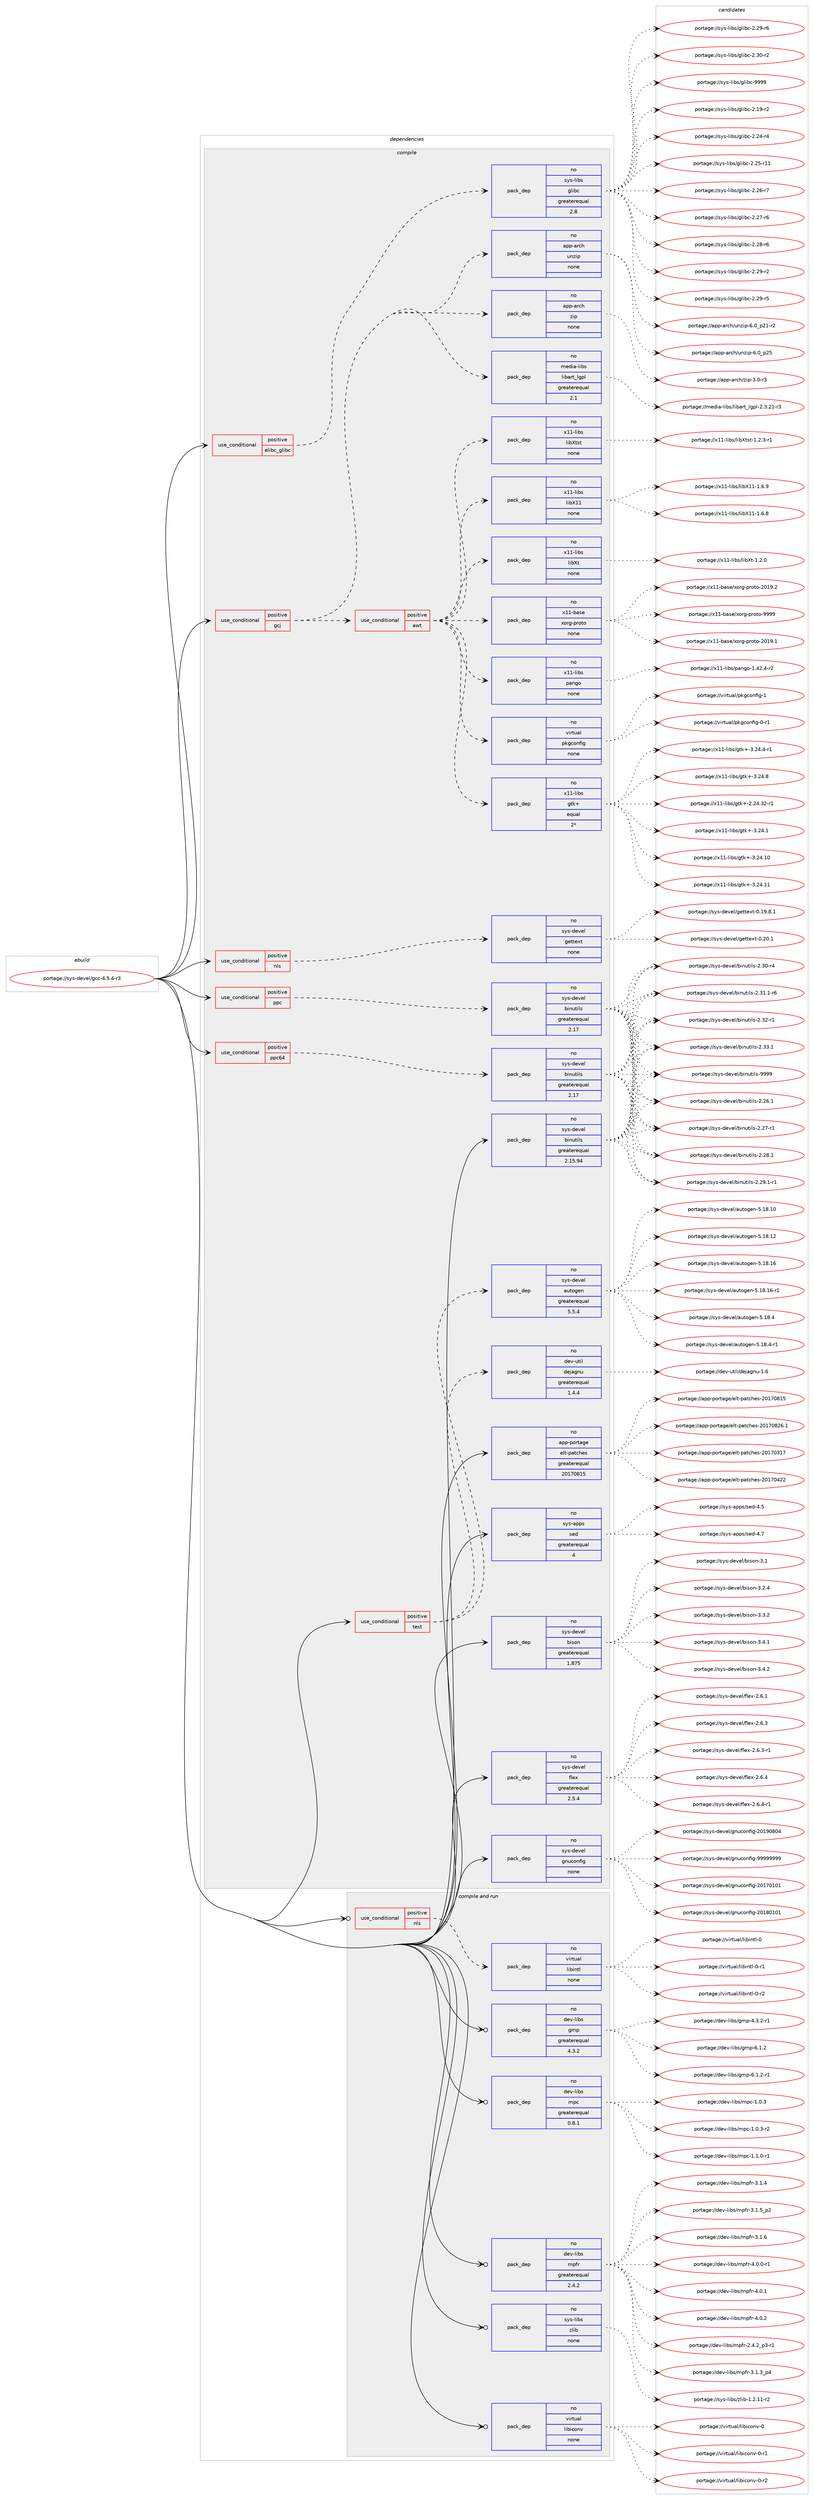 digraph prolog {

# *************
# Graph options
# *************

newrank=true;
concentrate=true;
compound=true;
graph [rankdir=LR,fontname=Helvetica,fontsize=10,ranksep=1.5];#, ranksep=2.5, nodesep=0.2];
edge  [arrowhead=vee];
node  [fontname=Helvetica,fontsize=10];

# **********
# The ebuild
# **********

subgraph cluster_leftcol {
color=gray;
rank=same;
label=<<i>ebuild</i>>;
id [label="portage://sys-devel/gcc-4.5.4-r3", color=red, width=4, href="../sys-devel/gcc-4.5.4-r3.svg"];
}

# ****************
# The dependencies
# ****************

subgraph cluster_midcol {
color=gray;
label=<<i>dependencies</i>>;
subgraph cluster_compile {
fillcolor="#eeeeee";
style=filled;
label=<<i>compile</i>>;
subgraph cond102322 {
dependency422430 [label=<<TABLE BORDER="0" CELLBORDER="1" CELLSPACING="0" CELLPADDING="4"><TR><TD ROWSPAN="3" CELLPADDING="10">use_conditional</TD></TR><TR><TD>positive</TD></TR><TR><TD>elibc_glibc</TD></TR></TABLE>>, shape=none, color=red];
subgraph pack313056 {
dependency422431 [label=<<TABLE BORDER="0" CELLBORDER="1" CELLSPACING="0" CELLPADDING="4" WIDTH="220"><TR><TD ROWSPAN="6" CELLPADDING="30">pack_dep</TD></TR><TR><TD WIDTH="110">no</TD></TR><TR><TD>sys-libs</TD></TR><TR><TD>glibc</TD></TR><TR><TD>greaterequal</TD></TR><TR><TD>2.8</TD></TR></TABLE>>, shape=none, color=blue];
}
dependency422430:e -> dependency422431:w [weight=20,style="dashed",arrowhead="vee"];
}
id:e -> dependency422430:w [weight=20,style="solid",arrowhead="vee"];
subgraph cond102323 {
dependency422432 [label=<<TABLE BORDER="0" CELLBORDER="1" CELLSPACING="0" CELLPADDING="4"><TR><TD ROWSPAN="3" CELLPADDING="10">use_conditional</TD></TR><TR><TD>positive</TD></TR><TR><TD>gcj</TD></TR></TABLE>>, shape=none, color=red];
subgraph cond102324 {
dependency422433 [label=<<TABLE BORDER="0" CELLBORDER="1" CELLSPACING="0" CELLPADDING="4"><TR><TD ROWSPAN="3" CELLPADDING="10">use_conditional</TD></TR><TR><TD>positive</TD></TR><TR><TD>awt</TD></TR></TABLE>>, shape=none, color=red];
subgraph pack313057 {
dependency422434 [label=<<TABLE BORDER="0" CELLBORDER="1" CELLSPACING="0" CELLPADDING="4" WIDTH="220"><TR><TD ROWSPAN="6" CELLPADDING="30">pack_dep</TD></TR><TR><TD WIDTH="110">no</TD></TR><TR><TD>x11-base</TD></TR><TR><TD>xorg-proto</TD></TR><TR><TD>none</TD></TR><TR><TD></TD></TR></TABLE>>, shape=none, color=blue];
}
dependency422433:e -> dependency422434:w [weight=20,style="dashed",arrowhead="vee"];
subgraph pack313058 {
dependency422435 [label=<<TABLE BORDER="0" CELLBORDER="1" CELLSPACING="0" CELLPADDING="4" WIDTH="220"><TR><TD ROWSPAN="6" CELLPADDING="30">pack_dep</TD></TR><TR><TD WIDTH="110">no</TD></TR><TR><TD>x11-libs</TD></TR><TR><TD>libXt</TD></TR><TR><TD>none</TD></TR><TR><TD></TD></TR></TABLE>>, shape=none, color=blue];
}
dependency422433:e -> dependency422435:w [weight=20,style="dashed",arrowhead="vee"];
subgraph pack313059 {
dependency422436 [label=<<TABLE BORDER="0" CELLBORDER="1" CELLSPACING="0" CELLPADDING="4" WIDTH="220"><TR><TD ROWSPAN="6" CELLPADDING="30">pack_dep</TD></TR><TR><TD WIDTH="110">no</TD></TR><TR><TD>x11-libs</TD></TR><TR><TD>libX11</TD></TR><TR><TD>none</TD></TR><TR><TD></TD></TR></TABLE>>, shape=none, color=blue];
}
dependency422433:e -> dependency422436:w [weight=20,style="dashed",arrowhead="vee"];
subgraph pack313060 {
dependency422437 [label=<<TABLE BORDER="0" CELLBORDER="1" CELLSPACING="0" CELLPADDING="4" WIDTH="220"><TR><TD ROWSPAN="6" CELLPADDING="30">pack_dep</TD></TR><TR><TD WIDTH="110">no</TD></TR><TR><TD>x11-libs</TD></TR><TR><TD>libXtst</TD></TR><TR><TD>none</TD></TR><TR><TD></TD></TR></TABLE>>, shape=none, color=blue];
}
dependency422433:e -> dependency422437:w [weight=20,style="dashed",arrowhead="vee"];
subgraph pack313061 {
dependency422438 [label=<<TABLE BORDER="0" CELLBORDER="1" CELLSPACING="0" CELLPADDING="4" WIDTH="220"><TR><TD ROWSPAN="6" CELLPADDING="30">pack_dep</TD></TR><TR><TD WIDTH="110">no</TD></TR><TR><TD>x11-libs</TD></TR><TR><TD>gtk+</TD></TR><TR><TD>equal</TD></TR><TR><TD>2*</TD></TR></TABLE>>, shape=none, color=blue];
}
dependency422433:e -> dependency422438:w [weight=20,style="dashed",arrowhead="vee"];
subgraph pack313062 {
dependency422439 [label=<<TABLE BORDER="0" CELLBORDER="1" CELLSPACING="0" CELLPADDING="4" WIDTH="220"><TR><TD ROWSPAN="6" CELLPADDING="30">pack_dep</TD></TR><TR><TD WIDTH="110">no</TD></TR><TR><TD>virtual</TD></TR><TR><TD>pkgconfig</TD></TR><TR><TD>none</TD></TR><TR><TD></TD></TR></TABLE>>, shape=none, color=blue];
}
dependency422433:e -> dependency422439:w [weight=20,style="dashed",arrowhead="vee"];
subgraph pack313063 {
dependency422440 [label=<<TABLE BORDER="0" CELLBORDER="1" CELLSPACING="0" CELLPADDING="4" WIDTH="220"><TR><TD ROWSPAN="6" CELLPADDING="30">pack_dep</TD></TR><TR><TD WIDTH="110">no</TD></TR><TR><TD>x11-libs</TD></TR><TR><TD>pango</TD></TR><TR><TD>none</TD></TR><TR><TD></TD></TR></TABLE>>, shape=none, color=blue];
}
dependency422433:e -> dependency422440:w [weight=20,style="dashed",arrowhead="vee"];
}
dependency422432:e -> dependency422433:w [weight=20,style="dashed",arrowhead="vee"];
subgraph pack313064 {
dependency422441 [label=<<TABLE BORDER="0" CELLBORDER="1" CELLSPACING="0" CELLPADDING="4" WIDTH="220"><TR><TD ROWSPAN="6" CELLPADDING="30">pack_dep</TD></TR><TR><TD WIDTH="110">no</TD></TR><TR><TD>media-libs</TD></TR><TR><TD>libart_lgpl</TD></TR><TR><TD>greaterequal</TD></TR><TR><TD>2.1</TD></TR></TABLE>>, shape=none, color=blue];
}
dependency422432:e -> dependency422441:w [weight=20,style="dashed",arrowhead="vee"];
subgraph pack313065 {
dependency422442 [label=<<TABLE BORDER="0" CELLBORDER="1" CELLSPACING="0" CELLPADDING="4" WIDTH="220"><TR><TD ROWSPAN="6" CELLPADDING="30">pack_dep</TD></TR><TR><TD WIDTH="110">no</TD></TR><TR><TD>app-arch</TD></TR><TR><TD>zip</TD></TR><TR><TD>none</TD></TR><TR><TD></TD></TR></TABLE>>, shape=none, color=blue];
}
dependency422432:e -> dependency422442:w [weight=20,style="dashed",arrowhead="vee"];
subgraph pack313066 {
dependency422443 [label=<<TABLE BORDER="0" CELLBORDER="1" CELLSPACING="0" CELLPADDING="4" WIDTH="220"><TR><TD ROWSPAN="6" CELLPADDING="30">pack_dep</TD></TR><TR><TD WIDTH="110">no</TD></TR><TR><TD>app-arch</TD></TR><TR><TD>unzip</TD></TR><TR><TD>none</TD></TR><TR><TD></TD></TR></TABLE>>, shape=none, color=blue];
}
dependency422432:e -> dependency422443:w [weight=20,style="dashed",arrowhead="vee"];
}
id:e -> dependency422432:w [weight=20,style="solid",arrowhead="vee"];
subgraph cond102325 {
dependency422444 [label=<<TABLE BORDER="0" CELLBORDER="1" CELLSPACING="0" CELLPADDING="4"><TR><TD ROWSPAN="3" CELLPADDING="10">use_conditional</TD></TR><TR><TD>positive</TD></TR><TR><TD>nls</TD></TR></TABLE>>, shape=none, color=red];
subgraph pack313067 {
dependency422445 [label=<<TABLE BORDER="0" CELLBORDER="1" CELLSPACING="0" CELLPADDING="4" WIDTH="220"><TR><TD ROWSPAN="6" CELLPADDING="30">pack_dep</TD></TR><TR><TD WIDTH="110">no</TD></TR><TR><TD>sys-devel</TD></TR><TR><TD>gettext</TD></TR><TR><TD>none</TD></TR><TR><TD></TD></TR></TABLE>>, shape=none, color=blue];
}
dependency422444:e -> dependency422445:w [weight=20,style="dashed",arrowhead="vee"];
}
id:e -> dependency422444:w [weight=20,style="solid",arrowhead="vee"];
subgraph cond102326 {
dependency422446 [label=<<TABLE BORDER="0" CELLBORDER="1" CELLSPACING="0" CELLPADDING="4"><TR><TD ROWSPAN="3" CELLPADDING="10">use_conditional</TD></TR><TR><TD>positive</TD></TR><TR><TD>ppc</TD></TR></TABLE>>, shape=none, color=red];
subgraph pack313068 {
dependency422447 [label=<<TABLE BORDER="0" CELLBORDER="1" CELLSPACING="0" CELLPADDING="4" WIDTH="220"><TR><TD ROWSPAN="6" CELLPADDING="30">pack_dep</TD></TR><TR><TD WIDTH="110">no</TD></TR><TR><TD>sys-devel</TD></TR><TR><TD>binutils</TD></TR><TR><TD>greaterequal</TD></TR><TR><TD>2.17</TD></TR></TABLE>>, shape=none, color=blue];
}
dependency422446:e -> dependency422447:w [weight=20,style="dashed",arrowhead="vee"];
}
id:e -> dependency422446:w [weight=20,style="solid",arrowhead="vee"];
subgraph cond102327 {
dependency422448 [label=<<TABLE BORDER="0" CELLBORDER="1" CELLSPACING="0" CELLPADDING="4"><TR><TD ROWSPAN="3" CELLPADDING="10">use_conditional</TD></TR><TR><TD>positive</TD></TR><TR><TD>ppc64</TD></TR></TABLE>>, shape=none, color=red];
subgraph pack313069 {
dependency422449 [label=<<TABLE BORDER="0" CELLBORDER="1" CELLSPACING="0" CELLPADDING="4" WIDTH="220"><TR><TD ROWSPAN="6" CELLPADDING="30">pack_dep</TD></TR><TR><TD WIDTH="110">no</TD></TR><TR><TD>sys-devel</TD></TR><TR><TD>binutils</TD></TR><TR><TD>greaterequal</TD></TR><TR><TD>2.17</TD></TR></TABLE>>, shape=none, color=blue];
}
dependency422448:e -> dependency422449:w [weight=20,style="dashed",arrowhead="vee"];
}
id:e -> dependency422448:w [weight=20,style="solid",arrowhead="vee"];
subgraph cond102328 {
dependency422450 [label=<<TABLE BORDER="0" CELLBORDER="1" CELLSPACING="0" CELLPADDING="4"><TR><TD ROWSPAN="3" CELLPADDING="10">use_conditional</TD></TR><TR><TD>positive</TD></TR><TR><TD>test</TD></TR></TABLE>>, shape=none, color=red];
subgraph pack313070 {
dependency422451 [label=<<TABLE BORDER="0" CELLBORDER="1" CELLSPACING="0" CELLPADDING="4" WIDTH="220"><TR><TD ROWSPAN="6" CELLPADDING="30">pack_dep</TD></TR><TR><TD WIDTH="110">no</TD></TR><TR><TD>dev-util</TD></TR><TR><TD>dejagnu</TD></TR><TR><TD>greaterequal</TD></TR><TR><TD>1.4.4</TD></TR></TABLE>>, shape=none, color=blue];
}
dependency422450:e -> dependency422451:w [weight=20,style="dashed",arrowhead="vee"];
subgraph pack313071 {
dependency422452 [label=<<TABLE BORDER="0" CELLBORDER="1" CELLSPACING="0" CELLPADDING="4" WIDTH="220"><TR><TD ROWSPAN="6" CELLPADDING="30">pack_dep</TD></TR><TR><TD WIDTH="110">no</TD></TR><TR><TD>sys-devel</TD></TR><TR><TD>autogen</TD></TR><TR><TD>greaterequal</TD></TR><TR><TD>5.5.4</TD></TR></TABLE>>, shape=none, color=blue];
}
dependency422450:e -> dependency422452:w [weight=20,style="dashed",arrowhead="vee"];
}
id:e -> dependency422450:w [weight=20,style="solid",arrowhead="vee"];
subgraph pack313072 {
dependency422453 [label=<<TABLE BORDER="0" CELLBORDER="1" CELLSPACING="0" CELLPADDING="4" WIDTH="220"><TR><TD ROWSPAN="6" CELLPADDING="30">pack_dep</TD></TR><TR><TD WIDTH="110">no</TD></TR><TR><TD>app-portage</TD></TR><TR><TD>elt-patches</TD></TR><TR><TD>greaterequal</TD></TR><TR><TD>20170815</TD></TR></TABLE>>, shape=none, color=blue];
}
id:e -> dependency422453:w [weight=20,style="solid",arrowhead="vee"];
subgraph pack313073 {
dependency422454 [label=<<TABLE BORDER="0" CELLBORDER="1" CELLSPACING="0" CELLPADDING="4" WIDTH="220"><TR><TD ROWSPAN="6" CELLPADDING="30">pack_dep</TD></TR><TR><TD WIDTH="110">no</TD></TR><TR><TD>sys-apps</TD></TR><TR><TD>sed</TD></TR><TR><TD>greaterequal</TD></TR><TR><TD>4</TD></TR></TABLE>>, shape=none, color=blue];
}
id:e -> dependency422454:w [weight=20,style="solid",arrowhead="vee"];
subgraph pack313074 {
dependency422455 [label=<<TABLE BORDER="0" CELLBORDER="1" CELLSPACING="0" CELLPADDING="4" WIDTH="220"><TR><TD ROWSPAN="6" CELLPADDING="30">pack_dep</TD></TR><TR><TD WIDTH="110">no</TD></TR><TR><TD>sys-devel</TD></TR><TR><TD>binutils</TD></TR><TR><TD>greaterequal</TD></TR><TR><TD>2.15.94</TD></TR></TABLE>>, shape=none, color=blue];
}
id:e -> dependency422455:w [weight=20,style="solid",arrowhead="vee"];
subgraph pack313075 {
dependency422456 [label=<<TABLE BORDER="0" CELLBORDER="1" CELLSPACING="0" CELLPADDING="4" WIDTH="220"><TR><TD ROWSPAN="6" CELLPADDING="30">pack_dep</TD></TR><TR><TD WIDTH="110">no</TD></TR><TR><TD>sys-devel</TD></TR><TR><TD>bison</TD></TR><TR><TD>greaterequal</TD></TR><TR><TD>1.875</TD></TR></TABLE>>, shape=none, color=blue];
}
id:e -> dependency422456:w [weight=20,style="solid",arrowhead="vee"];
subgraph pack313076 {
dependency422457 [label=<<TABLE BORDER="0" CELLBORDER="1" CELLSPACING="0" CELLPADDING="4" WIDTH="220"><TR><TD ROWSPAN="6" CELLPADDING="30">pack_dep</TD></TR><TR><TD WIDTH="110">no</TD></TR><TR><TD>sys-devel</TD></TR><TR><TD>flex</TD></TR><TR><TD>greaterequal</TD></TR><TR><TD>2.5.4</TD></TR></TABLE>>, shape=none, color=blue];
}
id:e -> dependency422457:w [weight=20,style="solid",arrowhead="vee"];
subgraph pack313077 {
dependency422458 [label=<<TABLE BORDER="0" CELLBORDER="1" CELLSPACING="0" CELLPADDING="4" WIDTH="220"><TR><TD ROWSPAN="6" CELLPADDING="30">pack_dep</TD></TR><TR><TD WIDTH="110">no</TD></TR><TR><TD>sys-devel</TD></TR><TR><TD>gnuconfig</TD></TR><TR><TD>none</TD></TR><TR><TD></TD></TR></TABLE>>, shape=none, color=blue];
}
id:e -> dependency422458:w [weight=20,style="solid",arrowhead="vee"];
}
subgraph cluster_compileandrun {
fillcolor="#eeeeee";
style=filled;
label=<<i>compile and run</i>>;
subgraph cond102329 {
dependency422459 [label=<<TABLE BORDER="0" CELLBORDER="1" CELLSPACING="0" CELLPADDING="4"><TR><TD ROWSPAN="3" CELLPADDING="10">use_conditional</TD></TR><TR><TD>positive</TD></TR><TR><TD>nls</TD></TR></TABLE>>, shape=none, color=red];
subgraph pack313078 {
dependency422460 [label=<<TABLE BORDER="0" CELLBORDER="1" CELLSPACING="0" CELLPADDING="4" WIDTH="220"><TR><TD ROWSPAN="6" CELLPADDING="30">pack_dep</TD></TR><TR><TD WIDTH="110">no</TD></TR><TR><TD>virtual</TD></TR><TR><TD>libintl</TD></TR><TR><TD>none</TD></TR><TR><TD></TD></TR></TABLE>>, shape=none, color=blue];
}
dependency422459:e -> dependency422460:w [weight=20,style="dashed",arrowhead="vee"];
}
id:e -> dependency422459:w [weight=20,style="solid",arrowhead="odotvee"];
subgraph pack313079 {
dependency422461 [label=<<TABLE BORDER="0" CELLBORDER="1" CELLSPACING="0" CELLPADDING="4" WIDTH="220"><TR><TD ROWSPAN="6" CELLPADDING="30">pack_dep</TD></TR><TR><TD WIDTH="110">no</TD></TR><TR><TD>dev-libs</TD></TR><TR><TD>gmp</TD></TR><TR><TD>greaterequal</TD></TR><TR><TD>4.3.2</TD></TR></TABLE>>, shape=none, color=blue];
}
id:e -> dependency422461:w [weight=20,style="solid",arrowhead="odotvee"];
subgraph pack313080 {
dependency422462 [label=<<TABLE BORDER="0" CELLBORDER="1" CELLSPACING="0" CELLPADDING="4" WIDTH="220"><TR><TD ROWSPAN="6" CELLPADDING="30">pack_dep</TD></TR><TR><TD WIDTH="110">no</TD></TR><TR><TD>dev-libs</TD></TR><TR><TD>mpc</TD></TR><TR><TD>greaterequal</TD></TR><TR><TD>0.8.1</TD></TR></TABLE>>, shape=none, color=blue];
}
id:e -> dependency422462:w [weight=20,style="solid",arrowhead="odotvee"];
subgraph pack313081 {
dependency422463 [label=<<TABLE BORDER="0" CELLBORDER="1" CELLSPACING="0" CELLPADDING="4" WIDTH="220"><TR><TD ROWSPAN="6" CELLPADDING="30">pack_dep</TD></TR><TR><TD WIDTH="110">no</TD></TR><TR><TD>dev-libs</TD></TR><TR><TD>mpfr</TD></TR><TR><TD>greaterequal</TD></TR><TR><TD>2.4.2</TD></TR></TABLE>>, shape=none, color=blue];
}
id:e -> dependency422463:w [weight=20,style="solid",arrowhead="odotvee"];
subgraph pack313082 {
dependency422464 [label=<<TABLE BORDER="0" CELLBORDER="1" CELLSPACING="0" CELLPADDING="4" WIDTH="220"><TR><TD ROWSPAN="6" CELLPADDING="30">pack_dep</TD></TR><TR><TD WIDTH="110">no</TD></TR><TR><TD>sys-libs</TD></TR><TR><TD>zlib</TD></TR><TR><TD>none</TD></TR><TR><TD></TD></TR></TABLE>>, shape=none, color=blue];
}
id:e -> dependency422464:w [weight=20,style="solid",arrowhead="odotvee"];
subgraph pack313083 {
dependency422465 [label=<<TABLE BORDER="0" CELLBORDER="1" CELLSPACING="0" CELLPADDING="4" WIDTH="220"><TR><TD ROWSPAN="6" CELLPADDING="30">pack_dep</TD></TR><TR><TD WIDTH="110">no</TD></TR><TR><TD>virtual</TD></TR><TR><TD>libiconv</TD></TR><TR><TD>none</TD></TR><TR><TD></TD></TR></TABLE>>, shape=none, color=blue];
}
id:e -> dependency422465:w [weight=20,style="solid",arrowhead="odotvee"];
}
subgraph cluster_run {
fillcolor="#eeeeee";
style=filled;
label=<<i>run</i>>;
}
}

# **************
# The candidates
# **************

subgraph cluster_choices {
rank=same;
color=gray;
label=<<i>candidates</i>>;

subgraph choice313056 {
color=black;
nodesep=1;
choiceportage115121115451081059811547103108105989945504649574511450 [label="portage://sys-libs/glibc-2.19-r2", color=red, width=4,href="../sys-libs/glibc-2.19-r2.svg"];
choiceportage115121115451081059811547103108105989945504650524511452 [label="portage://sys-libs/glibc-2.24-r4", color=red, width=4,href="../sys-libs/glibc-2.24-r4.svg"];
choiceportage11512111545108105981154710310810598994550465053451144949 [label="portage://sys-libs/glibc-2.25-r11", color=red, width=4,href="../sys-libs/glibc-2.25-r11.svg"];
choiceportage115121115451081059811547103108105989945504650544511455 [label="portage://sys-libs/glibc-2.26-r7", color=red, width=4,href="../sys-libs/glibc-2.26-r7.svg"];
choiceportage115121115451081059811547103108105989945504650554511454 [label="portage://sys-libs/glibc-2.27-r6", color=red, width=4,href="../sys-libs/glibc-2.27-r6.svg"];
choiceportage115121115451081059811547103108105989945504650564511454 [label="portage://sys-libs/glibc-2.28-r6", color=red, width=4,href="../sys-libs/glibc-2.28-r6.svg"];
choiceportage115121115451081059811547103108105989945504650574511450 [label="portage://sys-libs/glibc-2.29-r2", color=red, width=4,href="../sys-libs/glibc-2.29-r2.svg"];
choiceportage115121115451081059811547103108105989945504650574511453 [label="portage://sys-libs/glibc-2.29-r5", color=red, width=4,href="../sys-libs/glibc-2.29-r5.svg"];
choiceportage115121115451081059811547103108105989945504650574511454 [label="portage://sys-libs/glibc-2.29-r6", color=red, width=4,href="../sys-libs/glibc-2.29-r6.svg"];
choiceportage115121115451081059811547103108105989945504651484511450 [label="portage://sys-libs/glibc-2.30-r2", color=red, width=4,href="../sys-libs/glibc-2.30-r2.svg"];
choiceportage11512111545108105981154710310810598994557575757 [label="portage://sys-libs/glibc-9999", color=red, width=4,href="../sys-libs/glibc-9999.svg"];
dependency422431:e -> choiceportage115121115451081059811547103108105989945504649574511450:w [style=dotted,weight="100"];
dependency422431:e -> choiceportage115121115451081059811547103108105989945504650524511452:w [style=dotted,weight="100"];
dependency422431:e -> choiceportage11512111545108105981154710310810598994550465053451144949:w [style=dotted,weight="100"];
dependency422431:e -> choiceportage115121115451081059811547103108105989945504650544511455:w [style=dotted,weight="100"];
dependency422431:e -> choiceportage115121115451081059811547103108105989945504650554511454:w [style=dotted,weight="100"];
dependency422431:e -> choiceportage115121115451081059811547103108105989945504650564511454:w [style=dotted,weight="100"];
dependency422431:e -> choiceportage115121115451081059811547103108105989945504650574511450:w [style=dotted,weight="100"];
dependency422431:e -> choiceportage115121115451081059811547103108105989945504650574511453:w [style=dotted,weight="100"];
dependency422431:e -> choiceportage115121115451081059811547103108105989945504650574511454:w [style=dotted,weight="100"];
dependency422431:e -> choiceportage115121115451081059811547103108105989945504651484511450:w [style=dotted,weight="100"];
dependency422431:e -> choiceportage11512111545108105981154710310810598994557575757:w [style=dotted,weight="100"];
}
subgraph choice313057 {
color=black;
nodesep=1;
choiceportage1204949459897115101471201111141034511211411111611145504849574649 [label="portage://x11-base/xorg-proto-2019.1", color=red, width=4,href="../x11-base/xorg-proto-2019.1.svg"];
choiceportage1204949459897115101471201111141034511211411111611145504849574650 [label="portage://x11-base/xorg-proto-2019.2", color=red, width=4,href="../x11-base/xorg-proto-2019.2.svg"];
choiceportage120494945989711510147120111114103451121141111161114557575757 [label="portage://x11-base/xorg-proto-9999", color=red, width=4,href="../x11-base/xorg-proto-9999.svg"];
dependency422434:e -> choiceportage1204949459897115101471201111141034511211411111611145504849574649:w [style=dotted,weight="100"];
dependency422434:e -> choiceportage1204949459897115101471201111141034511211411111611145504849574650:w [style=dotted,weight="100"];
dependency422434:e -> choiceportage120494945989711510147120111114103451121141111161114557575757:w [style=dotted,weight="100"];
}
subgraph choice313058 {
color=black;
nodesep=1;
choiceportage12049494510810598115471081059888116454946504648 [label="portage://x11-libs/libXt-1.2.0", color=red, width=4,href="../x11-libs/libXt-1.2.0.svg"];
dependency422435:e -> choiceportage12049494510810598115471081059888116454946504648:w [style=dotted,weight="100"];
}
subgraph choice313059 {
color=black;
nodesep=1;
choiceportage120494945108105981154710810598884949454946544656 [label="portage://x11-libs/libX11-1.6.8", color=red, width=4,href="../x11-libs/libX11-1.6.8.svg"];
choiceportage120494945108105981154710810598884949454946544657 [label="portage://x11-libs/libX11-1.6.9", color=red, width=4,href="../x11-libs/libX11-1.6.9.svg"];
dependency422436:e -> choiceportage120494945108105981154710810598884949454946544656:w [style=dotted,weight="100"];
dependency422436:e -> choiceportage120494945108105981154710810598884949454946544657:w [style=dotted,weight="100"];
}
subgraph choice313060 {
color=black;
nodesep=1;
choiceportage120494945108105981154710810598881161151164549465046514511449 [label="portage://x11-libs/libXtst-1.2.3-r1", color=red, width=4,href="../x11-libs/libXtst-1.2.3-r1.svg"];
dependency422437:e -> choiceportage120494945108105981154710810598881161151164549465046514511449:w [style=dotted,weight="100"];
}
subgraph choice313061 {
color=black;
nodesep=1;
choiceportage12049494510810598115471031161074345504650524651504511449 [label="portage://x11-libs/gtk+-2.24.32-r1", color=red, width=4,href="../x11-libs/gtk+-2.24.32-r1.svg"];
choiceportage12049494510810598115471031161074345514650524649 [label="portage://x11-libs/gtk+-3.24.1", color=red, width=4,href="../x11-libs/gtk+-3.24.1.svg"];
choiceportage1204949451081059811547103116107434551465052464948 [label="portage://x11-libs/gtk+-3.24.10", color=red, width=4,href="../x11-libs/gtk+-3.24.10.svg"];
choiceportage1204949451081059811547103116107434551465052464949 [label="portage://x11-libs/gtk+-3.24.11", color=red, width=4,href="../x11-libs/gtk+-3.24.11.svg"];
choiceportage120494945108105981154710311610743455146505246524511449 [label="portage://x11-libs/gtk+-3.24.4-r1", color=red, width=4,href="../x11-libs/gtk+-3.24.4-r1.svg"];
choiceportage12049494510810598115471031161074345514650524656 [label="portage://x11-libs/gtk+-3.24.8", color=red, width=4,href="../x11-libs/gtk+-3.24.8.svg"];
dependency422438:e -> choiceportage12049494510810598115471031161074345504650524651504511449:w [style=dotted,weight="100"];
dependency422438:e -> choiceportage12049494510810598115471031161074345514650524649:w [style=dotted,weight="100"];
dependency422438:e -> choiceportage1204949451081059811547103116107434551465052464948:w [style=dotted,weight="100"];
dependency422438:e -> choiceportage1204949451081059811547103116107434551465052464949:w [style=dotted,weight="100"];
dependency422438:e -> choiceportage120494945108105981154710311610743455146505246524511449:w [style=dotted,weight="100"];
dependency422438:e -> choiceportage12049494510810598115471031161074345514650524656:w [style=dotted,weight="100"];
}
subgraph choice313062 {
color=black;
nodesep=1;
choiceportage11810511411611797108471121071039911111010210510345484511449 [label="portage://virtual/pkgconfig-0-r1", color=red, width=4,href="../virtual/pkgconfig-0-r1.svg"];
choiceportage1181051141161179710847112107103991111101021051034549 [label="portage://virtual/pkgconfig-1", color=red, width=4,href="../virtual/pkgconfig-1.svg"];
dependency422439:e -> choiceportage11810511411611797108471121071039911111010210510345484511449:w [style=dotted,weight="100"];
dependency422439:e -> choiceportage1181051141161179710847112107103991111101021051034549:w [style=dotted,weight="100"];
}
subgraph choice313063 {
color=black;
nodesep=1;
choiceportage120494945108105981154711297110103111454946525046524511450 [label="portage://x11-libs/pango-1.42.4-r2", color=red, width=4,href="../x11-libs/pango-1.42.4-r2.svg"];
dependency422440:e -> choiceportage120494945108105981154711297110103111454946525046524511450:w [style=dotted,weight="100"];
}
subgraph choice313064 {
color=black;
nodesep=1;
choiceportage10910110010597451081059811547108105989711411695108103112108455046514650494511451 [label="portage://media-libs/libart_lgpl-2.3.21-r3", color=red, width=4,href="../media-libs/libart_lgpl-2.3.21-r3.svg"];
dependency422441:e -> choiceportage10910110010597451081059811547108105989711411695108103112108455046514650494511451:w [style=dotted,weight="100"];
}
subgraph choice313065 {
color=black;
nodesep=1;
choiceportage9711211245971149910447122105112455146484511451 [label="portage://app-arch/zip-3.0-r3", color=red, width=4,href="../app-arch/zip-3.0-r3.svg"];
dependency422442:e -> choiceportage9711211245971149910447122105112455146484511451:w [style=dotted,weight="100"];
}
subgraph choice313066 {
color=black;
nodesep=1;
choiceportage9711211245971149910447117110122105112455446489511250494511450 [label="portage://app-arch/unzip-6.0_p21-r2", color=red, width=4,href="../app-arch/unzip-6.0_p21-r2.svg"];
choiceportage971121124597114991044711711012210511245544648951125053 [label="portage://app-arch/unzip-6.0_p25", color=red, width=4,href="../app-arch/unzip-6.0_p25.svg"];
dependency422443:e -> choiceportage9711211245971149910447117110122105112455446489511250494511450:w [style=dotted,weight="100"];
dependency422443:e -> choiceportage971121124597114991044711711012210511245544648951125053:w [style=dotted,weight="100"];
}
subgraph choice313067 {
color=black;
nodesep=1;
choiceportage1151211154510010111810110847103101116116101120116454846495746564649 [label="portage://sys-devel/gettext-0.19.8.1", color=red, width=4,href="../sys-devel/gettext-0.19.8.1.svg"];
choiceportage115121115451001011181011084710310111611610112011645484650484649 [label="portage://sys-devel/gettext-0.20.1", color=red, width=4,href="../sys-devel/gettext-0.20.1.svg"];
dependency422445:e -> choiceportage1151211154510010111810110847103101116116101120116454846495746564649:w [style=dotted,weight="100"];
dependency422445:e -> choiceportage115121115451001011181011084710310111611610112011645484650484649:w [style=dotted,weight="100"];
}
subgraph choice313068 {
color=black;
nodesep=1;
choiceportage11512111545100101118101108479810511011711610510811545504650544649 [label="portage://sys-devel/binutils-2.26.1", color=red, width=4,href="../sys-devel/binutils-2.26.1.svg"];
choiceportage11512111545100101118101108479810511011711610510811545504650554511449 [label="portage://sys-devel/binutils-2.27-r1", color=red, width=4,href="../sys-devel/binutils-2.27-r1.svg"];
choiceportage11512111545100101118101108479810511011711610510811545504650564649 [label="portage://sys-devel/binutils-2.28.1", color=red, width=4,href="../sys-devel/binutils-2.28.1.svg"];
choiceportage115121115451001011181011084798105110117116105108115455046505746494511449 [label="portage://sys-devel/binutils-2.29.1-r1", color=red, width=4,href="../sys-devel/binutils-2.29.1-r1.svg"];
choiceportage11512111545100101118101108479810511011711610510811545504651484511452 [label="portage://sys-devel/binutils-2.30-r4", color=red, width=4,href="../sys-devel/binutils-2.30-r4.svg"];
choiceportage115121115451001011181011084798105110117116105108115455046514946494511454 [label="portage://sys-devel/binutils-2.31.1-r6", color=red, width=4,href="../sys-devel/binutils-2.31.1-r6.svg"];
choiceportage11512111545100101118101108479810511011711610510811545504651504511449 [label="portage://sys-devel/binutils-2.32-r1", color=red, width=4,href="../sys-devel/binutils-2.32-r1.svg"];
choiceportage11512111545100101118101108479810511011711610510811545504651514649 [label="portage://sys-devel/binutils-2.33.1", color=red, width=4,href="../sys-devel/binutils-2.33.1.svg"];
choiceportage1151211154510010111810110847981051101171161051081154557575757 [label="portage://sys-devel/binutils-9999", color=red, width=4,href="../sys-devel/binutils-9999.svg"];
dependency422447:e -> choiceportage11512111545100101118101108479810511011711610510811545504650544649:w [style=dotted,weight="100"];
dependency422447:e -> choiceportage11512111545100101118101108479810511011711610510811545504650554511449:w [style=dotted,weight="100"];
dependency422447:e -> choiceportage11512111545100101118101108479810511011711610510811545504650564649:w [style=dotted,weight="100"];
dependency422447:e -> choiceportage115121115451001011181011084798105110117116105108115455046505746494511449:w [style=dotted,weight="100"];
dependency422447:e -> choiceportage11512111545100101118101108479810511011711610510811545504651484511452:w [style=dotted,weight="100"];
dependency422447:e -> choiceportage115121115451001011181011084798105110117116105108115455046514946494511454:w [style=dotted,weight="100"];
dependency422447:e -> choiceportage11512111545100101118101108479810511011711610510811545504651504511449:w [style=dotted,weight="100"];
dependency422447:e -> choiceportage11512111545100101118101108479810511011711610510811545504651514649:w [style=dotted,weight="100"];
dependency422447:e -> choiceportage1151211154510010111810110847981051101171161051081154557575757:w [style=dotted,weight="100"];
}
subgraph choice313069 {
color=black;
nodesep=1;
choiceportage11512111545100101118101108479810511011711610510811545504650544649 [label="portage://sys-devel/binutils-2.26.1", color=red, width=4,href="../sys-devel/binutils-2.26.1.svg"];
choiceportage11512111545100101118101108479810511011711610510811545504650554511449 [label="portage://sys-devel/binutils-2.27-r1", color=red, width=4,href="../sys-devel/binutils-2.27-r1.svg"];
choiceportage11512111545100101118101108479810511011711610510811545504650564649 [label="portage://sys-devel/binutils-2.28.1", color=red, width=4,href="../sys-devel/binutils-2.28.1.svg"];
choiceportage115121115451001011181011084798105110117116105108115455046505746494511449 [label="portage://sys-devel/binutils-2.29.1-r1", color=red, width=4,href="../sys-devel/binutils-2.29.1-r1.svg"];
choiceportage11512111545100101118101108479810511011711610510811545504651484511452 [label="portage://sys-devel/binutils-2.30-r4", color=red, width=4,href="../sys-devel/binutils-2.30-r4.svg"];
choiceportage115121115451001011181011084798105110117116105108115455046514946494511454 [label="portage://sys-devel/binutils-2.31.1-r6", color=red, width=4,href="../sys-devel/binutils-2.31.1-r6.svg"];
choiceportage11512111545100101118101108479810511011711610510811545504651504511449 [label="portage://sys-devel/binutils-2.32-r1", color=red, width=4,href="../sys-devel/binutils-2.32-r1.svg"];
choiceportage11512111545100101118101108479810511011711610510811545504651514649 [label="portage://sys-devel/binutils-2.33.1", color=red, width=4,href="../sys-devel/binutils-2.33.1.svg"];
choiceportage1151211154510010111810110847981051101171161051081154557575757 [label="portage://sys-devel/binutils-9999", color=red, width=4,href="../sys-devel/binutils-9999.svg"];
dependency422449:e -> choiceportage11512111545100101118101108479810511011711610510811545504650544649:w [style=dotted,weight="100"];
dependency422449:e -> choiceportage11512111545100101118101108479810511011711610510811545504650554511449:w [style=dotted,weight="100"];
dependency422449:e -> choiceportage11512111545100101118101108479810511011711610510811545504650564649:w [style=dotted,weight="100"];
dependency422449:e -> choiceportage115121115451001011181011084798105110117116105108115455046505746494511449:w [style=dotted,weight="100"];
dependency422449:e -> choiceportage11512111545100101118101108479810511011711610510811545504651484511452:w [style=dotted,weight="100"];
dependency422449:e -> choiceportage115121115451001011181011084798105110117116105108115455046514946494511454:w [style=dotted,weight="100"];
dependency422449:e -> choiceportage11512111545100101118101108479810511011711610510811545504651504511449:w [style=dotted,weight="100"];
dependency422449:e -> choiceportage11512111545100101118101108479810511011711610510811545504651514649:w [style=dotted,weight="100"];
dependency422449:e -> choiceportage1151211154510010111810110847981051101171161051081154557575757:w [style=dotted,weight="100"];
}
subgraph choice313070 {
color=black;
nodesep=1;
choiceportage10010111845117116105108471001011069710311011745494654 [label="portage://dev-util/dejagnu-1.6", color=red, width=4,href="../dev-util/dejagnu-1.6.svg"];
dependency422451:e -> choiceportage10010111845117116105108471001011069710311011745494654:w [style=dotted,weight="100"];
}
subgraph choice313071 {
color=black;
nodesep=1;
choiceportage1151211154510010111810110847971171161111031011104553464956464948 [label="portage://sys-devel/autogen-5.18.10", color=red, width=4,href="../sys-devel/autogen-5.18.10.svg"];
choiceportage1151211154510010111810110847971171161111031011104553464956464950 [label="portage://sys-devel/autogen-5.18.12", color=red, width=4,href="../sys-devel/autogen-5.18.12.svg"];
choiceportage1151211154510010111810110847971171161111031011104553464956464954 [label="portage://sys-devel/autogen-5.18.16", color=red, width=4,href="../sys-devel/autogen-5.18.16.svg"];
choiceportage11512111545100101118101108479711711611110310111045534649564649544511449 [label="portage://sys-devel/autogen-5.18.16-r1", color=red, width=4,href="../sys-devel/autogen-5.18.16-r1.svg"];
choiceportage11512111545100101118101108479711711611110310111045534649564652 [label="portage://sys-devel/autogen-5.18.4", color=red, width=4,href="../sys-devel/autogen-5.18.4.svg"];
choiceportage115121115451001011181011084797117116111103101110455346495646524511449 [label="portage://sys-devel/autogen-5.18.4-r1", color=red, width=4,href="../sys-devel/autogen-5.18.4-r1.svg"];
dependency422452:e -> choiceportage1151211154510010111810110847971171161111031011104553464956464948:w [style=dotted,weight="100"];
dependency422452:e -> choiceportage1151211154510010111810110847971171161111031011104553464956464950:w [style=dotted,weight="100"];
dependency422452:e -> choiceportage1151211154510010111810110847971171161111031011104553464956464954:w [style=dotted,weight="100"];
dependency422452:e -> choiceportage11512111545100101118101108479711711611110310111045534649564649544511449:w [style=dotted,weight="100"];
dependency422452:e -> choiceportage11512111545100101118101108479711711611110310111045534649564652:w [style=dotted,weight="100"];
dependency422452:e -> choiceportage115121115451001011181011084797117116111103101110455346495646524511449:w [style=dotted,weight="100"];
}
subgraph choice313072 {
color=black;
nodesep=1;
choiceportage97112112451121111141169710310147101108116451129711699104101115455048495548514955 [label="portage://app-portage/elt-patches-20170317", color=red, width=4,href="../app-portage/elt-patches-20170317.svg"];
choiceportage97112112451121111141169710310147101108116451129711699104101115455048495548525050 [label="portage://app-portage/elt-patches-20170422", color=red, width=4,href="../app-portage/elt-patches-20170422.svg"];
choiceportage97112112451121111141169710310147101108116451129711699104101115455048495548564953 [label="portage://app-portage/elt-patches-20170815", color=red, width=4,href="../app-portage/elt-patches-20170815.svg"];
choiceportage971121124511211111411697103101471011081164511297116991041011154550484955485650544649 [label="portage://app-portage/elt-patches-20170826.1", color=red, width=4,href="../app-portage/elt-patches-20170826.1.svg"];
dependency422453:e -> choiceportage97112112451121111141169710310147101108116451129711699104101115455048495548514955:w [style=dotted,weight="100"];
dependency422453:e -> choiceportage97112112451121111141169710310147101108116451129711699104101115455048495548525050:w [style=dotted,weight="100"];
dependency422453:e -> choiceportage97112112451121111141169710310147101108116451129711699104101115455048495548564953:w [style=dotted,weight="100"];
dependency422453:e -> choiceportage971121124511211111411697103101471011081164511297116991041011154550484955485650544649:w [style=dotted,weight="100"];
}
subgraph choice313073 {
color=black;
nodesep=1;
choiceportage11512111545971121121154711510110045524653 [label="portage://sys-apps/sed-4.5", color=red, width=4,href="../sys-apps/sed-4.5.svg"];
choiceportage11512111545971121121154711510110045524655 [label="portage://sys-apps/sed-4.7", color=red, width=4,href="../sys-apps/sed-4.7.svg"];
dependency422454:e -> choiceportage11512111545971121121154711510110045524653:w [style=dotted,weight="100"];
dependency422454:e -> choiceportage11512111545971121121154711510110045524655:w [style=dotted,weight="100"];
}
subgraph choice313074 {
color=black;
nodesep=1;
choiceportage11512111545100101118101108479810511011711610510811545504650544649 [label="portage://sys-devel/binutils-2.26.1", color=red, width=4,href="../sys-devel/binutils-2.26.1.svg"];
choiceportage11512111545100101118101108479810511011711610510811545504650554511449 [label="portage://sys-devel/binutils-2.27-r1", color=red, width=4,href="../sys-devel/binutils-2.27-r1.svg"];
choiceportage11512111545100101118101108479810511011711610510811545504650564649 [label="portage://sys-devel/binutils-2.28.1", color=red, width=4,href="../sys-devel/binutils-2.28.1.svg"];
choiceportage115121115451001011181011084798105110117116105108115455046505746494511449 [label="portage://sys-devel/binutils-2.29.1-r1", color=red, width=4,href="../sys-devel/binutils-2.29.1-r1.svg"];
choiceportage11512111545100101118101108479810511011711610510811545504651484511452 [label="portage://sys-devel/binutils-2.30-r4", color=red, width=4,href="../sys-devel/binutils-2.30-r4.svg"];
choiceportage115121115451001011181011084798105110117116105108115455046514946494511454 [label="portage://sys-devel/binutils-2.31.1-r6", color=red, width=4,href="../sys-devel/binutils-2.31.1-r6.svg"];
choiceportage11512111545100101118101108479810511011711610510811545504651504511449 [label="portage://sys-devel/binutils-2.32-r1", color=red, width=4,href="../sys-devel/binutils-2.32-r1.svg"];
choiceportage11512111545100101118101108479810511011711610510811545504651514649 [label="portage://sys-devel/binutils-2.33.1", color=red, width=4,href="../sys-devel/binutils-2.33.1.svg"];
choiceportage1151211154510010111810110847981051101171161051081154557575757 [label="portage://sys-devel/binutils-9999", color=red, width=4,href="../sys-devel/binutils-9999.svg"];
dependency422455:e -> choiceportage11512111545100101118101108479810511011711610510811545504650544649:w [style=dotted,weight="100"];
dependency422455:e -> choiceportage11512111545100101118101108479810511011711610510811545504650554511449:w [style=dotted,weight="100"];
dependency422455:e -> choiceportage11512111545100101118101108479810511011711610510811545504650564649:w [style=dotted,weight="100"];
dependency422455:e -> choiceportage115121115451001011181011084798105110117116105108115455046505746494511449:w [style=dotted,weight="100"];
dependency422455:e -> choiceportage11512111545100101118101108479810511011711610510811545504651484511452:w [style=dotted,weight="100"];
dependency422455:e -> choiceportage115121115451001011181011084798105110117116105108115455046514946494511454:w [style=dotted,weight="100"];
dependency422455:e -> choiceportage11512111545100101118101108479810511011711610510811545504651504511449:w [style=dotted,weight="100"];
dependency422455:e -> choiceportage11512111545100101118101108479810511011711610510811545504651514649:w [style=dotted,weight="100"];
dependency422455:e -> choiceportage1151211154510010111810110847981051101171161051081154557575757:w [style=dotted,weight="100"];
}
subgraph choice313075 {
color=black;
nodesep=1;
choiceportage11512111545100101118101108479810511511111045514649 [label="portage://sys-devel/bison-3.1", color=red, width=4,href="../sys-devel/bison-3.1.svg"];
choiceportage115121115451001011181011084798105115111110455146504652 [label="portage://sys-devel/bison-3.2.4", color=red, width=4,href="../sys-devel/bison-3.2.4.svg"];
choiceportage115121115451001011181011084798105115111110455146514650 [label="portage://sys-devel/bison-3.3.2", color=red, width=4,href="../sys-devel/bison-3.3.2.svg"];
choiceportage115121115451001011181011084798105115111110455146524649 [label="portage://sys-devel/bison-3.4.1", color=red, width=4,href="../sys-devel/bison-3.4.1.svg"];
choiceportage115121115451001011181011084798105115111110455146524650 [label="portage://sys-devel/bison-3.4.2", color=red, width=4,href="../sys-devel/bison-3.4.2.svg"];
dependency422456:e -> choiceportage11512111545100101118101108479810511511111045514649:w [style=dotted,weight="100"];
dependency422456:e -> choiceportage115121115451001011181011084798105115111110455146504652:w [style=dotted,weight="100"];
dependency422456:e -> choiceportage115121115451001011181011084798105115111110455146514650:w [style=dotted,weight="100"];
dependency422456:e -> choiceportage115121115451001011181011084798105115111110455146524649:w [style=dotted,weight="100"];
dependency422456:e -> choiceportage115121115451001011181011084798105115111110455146524650:w [style=dotted,weight="100"];
}
subgraph choice313076 {
color=black;
nodesep=1;
choiceportage1151211154510010111810110847102108101120455046544649 [label="portage://sys-devel/flex-2.6.1", color=red, width=4,href="../sys-devel/flex-2.6.1.svg"];
choiceportage1151211154510010111810110847102108101120455046544651 [label="portage://sys-devel/flex-2.6.3", color=red, width=4,href="../sys-devel/flex-2.6.3.svg"];
choiceportage11512111545100101118101108471021081011204550465446514511449 [label="portage://sys-devel/flex-2.6.3-r1", color=red, width=4,href="../sys-devel/flex-2.6.3-r1.svg"];
choiceportage1151211154510010111810110847102108101120455046544652 [label="portage://sys-devel/flex-2.6.4", color=red, width=4,href="../sys-devel/flex-2.6.4.svg"];
choiceportage11512111545100101118101108471021081011204550465446524511449 [label="portage://sys-devel/flex-2.6.4-r1", color=red, width=4,href="../sys-devel/flex-2.6.4-r1.svg"];
dependency422457:e -> choiceportage1151211154510010111810110847102108101120455046544649:w [style=dotted,weight="100"];
dependency422457:e -> choiceportage1151211154510010111810110847102108101120455046544651:w [style=dotted,weight="100"];
dependency422457:e -> choiceportage11512111545100101118101108471021081011204550465446514511449:w [style=dotted,weight="100"];
dependency422457:e -> choiceportage1151211154510010111810110847102108101120455046544652:w [style=dotted,weight="100"];
dependency422457:e -> choiceportage11512111545100101118101108471021081011204550465446524511449:w [style=dotted,weight="100"];
}
subgraph choice313077 {
color=black;
nodesep=1;
choiceportage115121115451001011181011084710311011799111110102105103455048495548494849 [label="portage://sys-devel/gnuconfig-20170101", color=red, width=4,href="../sys-devel/gnuconfig-20170101.svg"];
choiceportage115121115451001011181011084710311011799111110102105103455048495648494849 [label="portage://sys-devel/gnuconfig-20180101", color=red, width=4,href="../sys-devel/gnuconfig-20180101.svg"];
choiceportage115121115451001011181011084710311011799111110102105103455048495748564852 [label="portage://sys-devel/gnuconfig-20190804", color=red, width=4,href="../sys-devel/gnuconfig-20190804.svg"];
choiceportage115121115451001011181011084710311011799111110102105103455757575757575757 [label="portage://sys-devel/gnuconfig-99999999", color=red, width=4,href="../sys-devel/gnuconfig-99999999.svg"];
dependency422458:e -> choiceportage115121115451001011181011084710311011799111110102105103455048495548494849:w [style=dotted,weight="100"];
dependency422458:e -> choiceportage115121115451001011181011084710311011799111110102105103455048495648494849:w [style=dotted,weight="100"];
dependency422458:e -> choiceportage115121115451001011181011084710311011799111110102105103455048495748564852:w [style=dotted,weight="100"];
dependency422458:e -> choiceportage115121115451001011181011084710311011799111110102105103455757575757575757:w [style=dotted,weight="100"];
}
subgraph choice313078 {
color=black;
nodesep=1;
choiceportage1181051141161179710847108105981051101161084548 [label="portage://virtual/libintl-0", color=red, width=4,href="../virtual/libintl-0.svg"];
choiceportage11810511411611797108471081059810511011610845484511449 [label="portage://virtual/libintl-0-r1", color=red, width=4,href="../virtual/libintl-0-r1.svg"];
choiceportage11810511411611797108471081059810511011610845484511450 [label="portage://virtual/libintl-0-r2", color=red, width=4,href="../virtual/libintl-0-r2.svg"];
dependency422460:e -> choiceportage1181051141161179710847108105981051101161084548:w [style=dotted,weight="100"];
dependency422460:e -> choiceportage11810511411611797108471081059810511011610845484511449:w [style=dotted,weight="100"];
dependency422460:e -> choiceportage11810511411611797108471081059810511011610845484511450:w [style=dotted,weight="100"];
}
subgraph choice313079 {
color=black;
nodesep=1;
choiceportage1001011184510810598115471031091124552465146504511449 [label="portage://dev-libs/gmp-4.3.2-r1", color=red, width=4,href="../dev-libs/gmp-4.3.2-r1.svg"];
choiceportage100101118451081059811547103109112455446494650 [label="portage://dev-libs/gmp-6.1.2", color=red, width=4,href="../dev-libs/gmp-6.1.2.svg"];
choiceportage1001011184510810598115471031091124554464946504511449 [label="portage://dev-libs/gmp-6.1.2-r1", color=red, width=4,href="../dev-libs/gmp-6.1.2-r1.svg"];
dependency422461:e -> choiceportage1001011184510810598115471031091124552465146504511449:w [style=dotted,weight="100"];
dependency422461:e -> choiceportage100101118451081059811547103109112455446494650:w [style=dotted,weight="100"];
dependency422461:e -> choiceportage1001011184510810598115471031091124554464946504511449:w [style=dotted,weight="100"];
}
subgraph choice313080 {
color=black;
nodesep=1;
choiceportage10010111845108105981154710911299454946484651 [label="portage://dev-libs/mpc-1.0.3", color=red, width=4,href="../dev-libs/mpc-1.0.3.svg"];
choiceportage100101118451081059811547109112994549464846514511450 [label="portage://dev-libs/mpc-1.0.3-r2", color=red, width=4,href="../dev-libs/mpc-1.0.3-r2.svg"];
choiceportage100101118451081059811547109112994549464946484511449 [label="portage://dev-libs/mpc-1.1.0-r1", color=red, width=4,href="../dev-libs/mpc-1.1.0-r1.svg"];
dependency422462:e -> choiceportage10010111845108105981154710911299454946484651:w [style=dotted,weight="100"];
dependency422462:e -> choiceportage100101118451081059811547109112994549464846514511450:w [style=dotted,weight="100"];
dependency422462:e -> choiceportage100101118451081059811547109112994549464946484511449:w [style=dotted,weight="100"];
}
subgraph choice313081 {
color=black;
nodesep=1;
choiceportage10010111845108105981154710911210211445504652465095112514511449 [label="portage://dev-libs/mpfr-2.4.2_p3-r1", color=red, width=4,href="../dev-libs/mpfr-2.4.2_p3-r1.svg"];
choiceportage1001011184510810598115471091121021144551464946519511252 [label="portage://dev-libs/mpfr-3.1.3_p4", color=red, width=4,href="../dev-libs/mpfr-3.1.3_p4.svg"];
choiceportage100101118451081059811547109112102114455146494652 [label="portage://dev-libs/mpfr-3.1.4", color=red, width=4,href="../dev-libs/mpfr-3.1.4.svg"];
choiceportage1001011184510810598115471091121021144551464946539511250 [label="portage://dev-libs/mpfr-3.1.5_p2", color=red, width=4,href="../dev-libs/mpfr-3.1.5_p2.svg"];
choiceportage100101118451081059811547109112102114455146494654 [label="portage://dev-libs/mpfr-3.1.6", color=red, width=4,href="../dev-libs/mpfr-3.1.6.svg"];
choiceportage1001011184510810598115471091121021144552464846484511449 [label="portage://dev-libs/mpfr-4.0.0-r1", color=red, width=4,href="../dev-libs/mpfr-4.0.0-r1.svg"];
choiceportage100101118451081059811547109112102114455246484649 [label="portage://dev-libs/mpfr-4.0.1", color=red, width=4,href="../dev-libs/mpfr-4.0.1.svg"];
choiceportage100101118451081059811547109112102114455246484650 [label="portage://dev-libs/mpfr-4.0.2", color=red, width=4,href="../dev-libs/mpfr-4.0.2.svg"];
dependency422463:e -> choiceportage10010111845108105981154710911210211445504652465095112514511449:w [style=dotted,weight="100"];
dependency422463:e -> choiceportage1001011184510810598115471091121021144551464946519511252:w [style=dotted,weight="100"];
dependency422463:e -> choiceportage100101118451081059811547109112102114455146494652:w [style=dotted,weight="100"];
dependency422463:e -> choiceportage1001011184510810598115471091121021144551464946539511250:w [style=dotted,weight="100"];
dependency422463:e -> choiceportage100101118451081059811547109112102114455146494654:w [style=dotted,weight="100"];
dependency422463:e -> choiceportage1001011184510810598115471091121021144552464846484511449:w [style=dotted,weight="100"];
dependency422463:e -> choiceportage100101118451081059811547109112102114455246484649:w [style=dotted,weight="100"];
dependency422463:e -> choiceportage100101118451081059811547109112102114455246484650:w [style=dotted,weight="100"];
}
subgraph choice313082 {
color=black;
nodesep=1;
choiceportage11512111545108105981154712210810598454946504649494511450 [label="portage://sys-libs/zlib-1.2.11-r2", color=red, width=4,href="../sys-libs/zlib-1.2.11-r2.svg"];
dependency422464:e -> choiceportage11512111545108105981154712210810598454946504649494511450:w [style=dotted,weight="100"];
}
subgraph choice313083 {
color=black;
nodesep=1;
choiceportage118105114116117971084710810598105991111101184548 [label="portage://virtual/libiconv-0", color=red, width=4,href="../virtual/libiconv-0.svg"];
choiceportage1181051141161179710847108105981059911111011845484511449 [label="portage://virtual/libiconv-0-r1", color=red, width=4,href="../virtual/libiconv-0-r1.svg"];
choiceportage1181051141161179710847108105981059911111011845484511450 [label="portage://virtual/libiconv-0-r2", color=red, width=4,href="../virtual/libiconv-0-r2.svg"];
dependency422465:e -> choiceportage118105114116117971084710810598105991111101184548:w [style=dotted,weight="100"];
dependency422465:e -> choiceportage1181051141161179710847108105981059911111011845484511449:w [style=dotted,weight="100"];
dependency422465:e -> choiceportage1181051141161179710847108105981059911111011845484511450:w [style=dotted,weight="100"];
}
}

}
